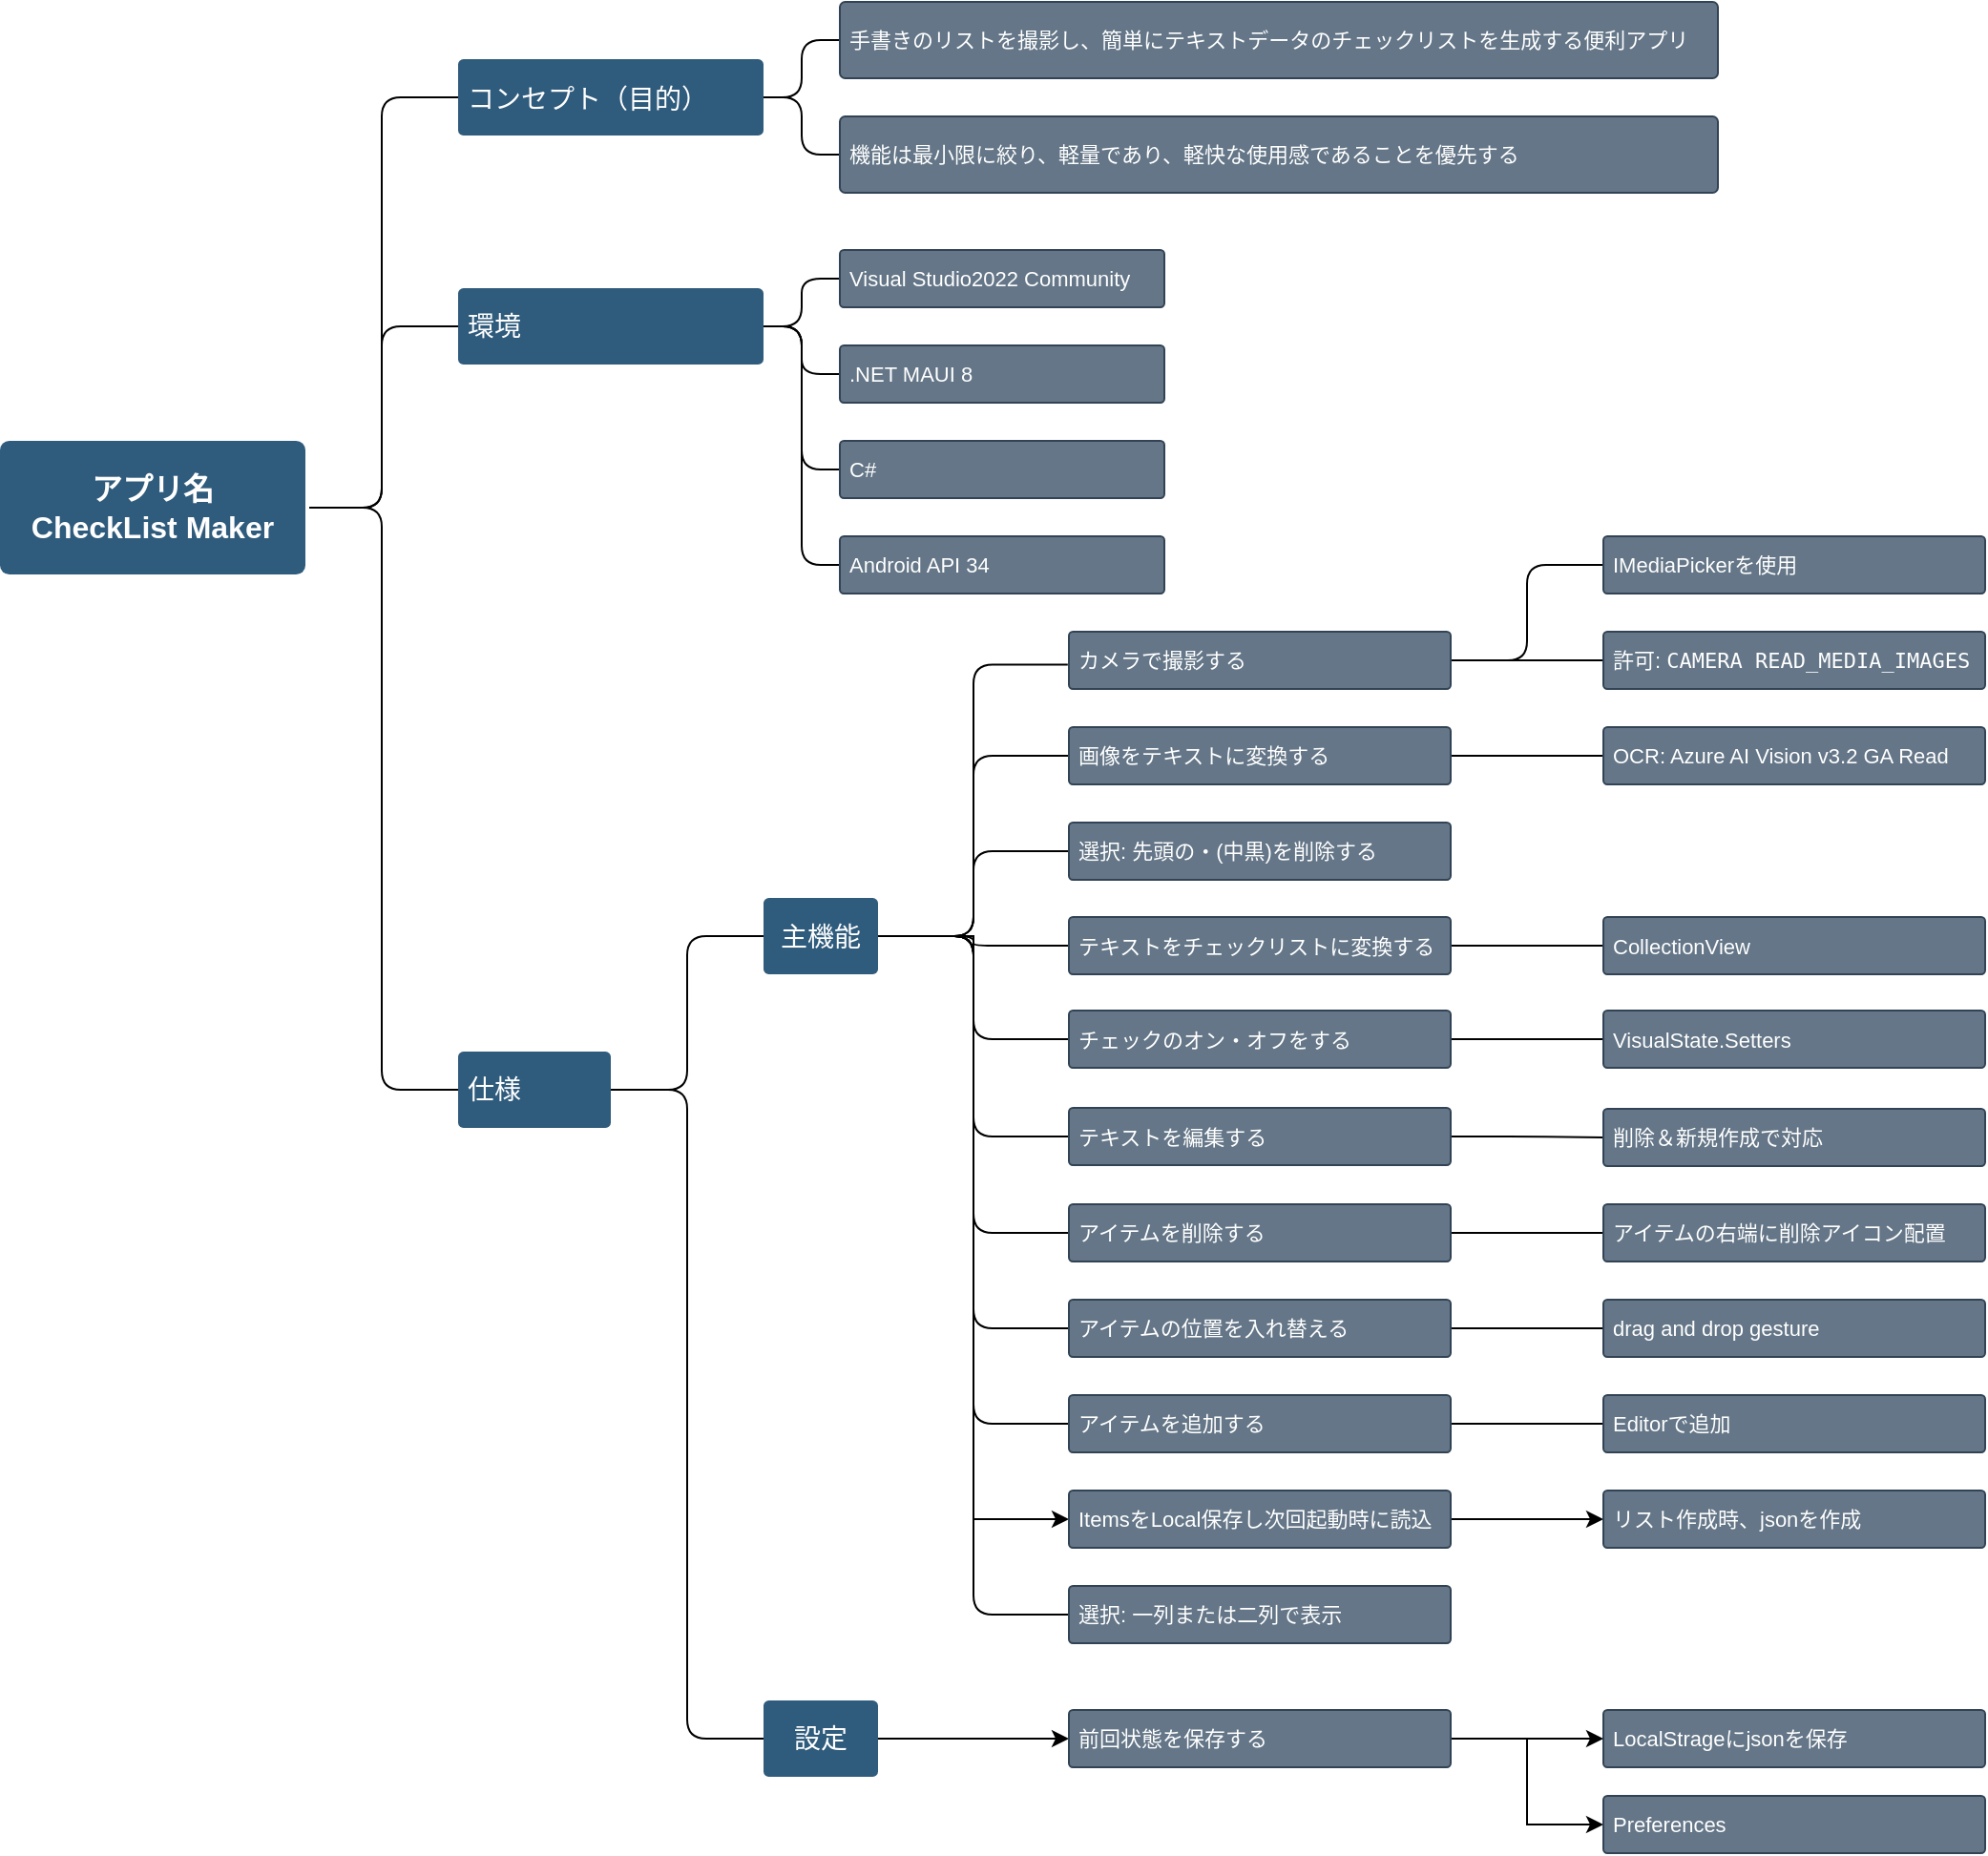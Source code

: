 <mxfile version="24.7.5" pages="2">
  <diagram id="6a731a19-8d31-9384-78a2-239565b7b9f0" name="アイデア整理">
    <mxGraphModel dx="1299" dy="961" grid="1" gridSize="10" guides="1" tooltips="1" connect="1" arrows="1" fold="1" page="1" pageScale="1" pageWidth="1169" pageHeight="827" background="none" math="0" shadow="0">
      <root>
        <object label="" curved="1" id="0">
          <mxCell />
        </object>
        <mxCell id="1" parent="0" />
        <mxCell id="2QGjMS1GRSRLFprrYfII-1818" value="" style="edgeStyle=orthogonalEdgeStyle;rounded=1;orthogonalLoop=1;jettySize=auto;html=1;strokeColor=default;align=center;verticalAlign=middle;fontFamily=Helvetica;fontSize=11;fontColor=default;labelBackgroundColor=default;endArrow=none;endFill=0;entryX=0;entryY=0.5;entryDx=0;entryDy=0;" parent="1" source="1749" target="2QGjMS1GRSRLFprrYfII-1858" edge="1">
          <mxGeometry relative="1" as="geometry">
            <Array as="points">
              <mxPoint x="240" y="275" />
              <mxPoint x="240" y="580" />
            </Array>
          </mxGeometry>
        </mxCell>
        <mxCell id="2QGjMS1GRSRLFprrYfII-1846" style="edgeStyle=orthogonalEdgeStyle;rounded=1;orthogonalLoop=1;jettySize=auto;html=1;entryX=0;entryY=0.5;entryDx=0;entryDy=0;strokeColor=default;align=center;verticalAlign=middle;fontFamily=Helvetica;fontSize=11;fontColor=default;labelBackgroundColor=default;endArrow=none;endFill=0;" parent="1" source="1749" target="2QGjMS1GRSRLFprrYfII-1842" edge="1">
          <mxGeometry relative="1" as="geometry" />
        </mxCell>
        <mxCell id="1749" value="アプリ名&lt;br&gt;CheckList Maker" style="rounded=1;whiteSpace=wrap;html=1;shadow=0;labelBackgroundColor=none;strokeColor=none;strokeWidth=3;fillColor=#2F5B7C;fontFamily=Helvetica;fontSize=16;fontColor=#FFFFFF;align=center;fontStyle=1;spacing=5;arcSize=7;perimeterSpacing=2;" parent="1" vertex="1">
          <mxGeometry x="40" y="240" width="160" height="70" as="geometry" />
        </mxCell>
        <mxCell id="2QGjMS1GRSRLFprrYfII-1822" value="" style="edgeStyle=orthogonalEdgeStyle;rounded=1;orthogonalLoop=1;jettySize=auto;html=1;strokeColor=default;align=center;verticalAlign=middle;fontFamily=Helvetica;fontSize=11;fontColor=default;labelBackgroundColor=default;endArrow=none;endFill=0;fontStyle=1;entryX=-0.003;entryY=0.577;entryDx=0;entryDy=0;entryPerimeter=0;exitX=1;exitY=0.5;exitDx=0;exitDy=0;" parent="1" source="2QGjMS1GRSRLFprrYfII-1817" target="2QGjMS1GRSRLFprrYfII-1821" edge="1">
          <mxGeometry relative="1" as="geometry">
            <mxPoint x="540" y="590" as="sourcePoint" />
          </mxGeometry>
        </mxCell>
        <mxCell id="2QGjMS1GRSRLFprrYfII-1827" style="edgeStyle=orthogonalEdgeStyle;rounded=1;orthogonalLoop=1;jettySize=auto;html=1;entryX=0;entryY=0.5;entryDx=0;entryDy=0;strokeColor=default;align=center;verticalAlign=middle;fontFamily=Helvetica;fontSize=11;fontColor=default;labelBackgroundColor=default;endArrow=none;endFill=0;" parent="1" source="2QGjMS1GRSRLFprrYfII-1817" target="2QGjMS1GRSRLFprrYfII-1826" edge="1">
          <mxGeometry relative="1" as="geometry" />
        </mxCell>
        <mxCell id="2QGjMS1GRSRLFprrYfII-1832" style="edgeStyle=orthogonalEdgeStyle;rounded=1;orthogonalLoop=1;jettySize=auto;html=1;entryX=0;entryY=0.5;entryDx=0;entryDy=0;strokeColor=default;align=center;verticalAlign=middle;fontFamily=Helvetica;fontSize=11;fontColor=default;labelBackgroundColor=default;endArrow=none;endFill=0;" parent="1" source="2QGjMS1GRSRLFprrYfII-1817" target="2QGjMS1GRSRLFprrYfII-1828" edge="1">
          <mxGeometry relative="1" as="geometry" />
        </mxCell>
        <mxCell id="2QGjMS1GRSRLFprrYfII-1841" style="edgeStyle=orthogonalEdgeStyle;rounded=1;orthogonalLoop=1;jettySize=auto;html=1;entryX=0;entryY=0.5;entryDx=0;entryDy=0;strokeColor=default;align=center;verticalAlign=middle;fontFamily=Helvetica;fontSize=11;fontColor=default;labelBackgroundColor=default;endArrow=none;endFill=0;" parent="1" source="2QGjMS1GRSRLFprrYfII-1817" target="2QGjMS1GRSRLFprrYfII-1834" edge="1">
          <mxGeometry relative="1" as="geometry" />
        </mxCell>
        <mxCell id="2QGjMS1GRSRLFprrYfII-1891" style="edgeStyle=orthogonalEdgeStyle;rounded=1;orthogonalLoop=1;jettySize=auto;html=1;entryX=0;entryY=0.5;entryDx=0;entryDy=0;strokeColor=default;align=center;verticalAlign=middle;fontFamily=Helvetica;fontSize=11;fontColor=default;labelBackgroundColor=default;endArrow=none;endFill=0;" parent="1" source="2QGjMS1GRSRLFprrYfII-1817" target="2QGjMS1GRSRLFprrYfII-1890" edge="1">
          <mxGeometry relative="1" as="geometry" />
        </mxCell>
        <mxCell id="2QGjMS1GRSRLFprrYfII-1893" style="edgeStyle=orthogonalEdgeStyle;rounded=1;orthogonalLoop=1;jettySize=auto;html=1;entryX=0;entryY=0.5;entryDx=0;entryDy=0;strokeColor=default;align=center;verticalAlign=middle;fontFamily=Helvetica;fontSize=11;fontColor=default;labelBackgroundColor=default;endArrow=none;endFill=0;" parent="1" source="2QGjMS1GRSRLFprrYfII-1817" target="2QGjMS1GRSRLFprrYfII-1892" edge="1">
          <mxGeometry relative="1" as="geometry" />
        </mxCell>
        <mxCell id="2QGjMS1GRSRLFprrYfII-1895" style="edgeStyle=orthogonalEdgeStyle;rounded=1;orthogonalLoop=1;jettySize=auto;html=1;entryX=0;entryY=0.5;entryDx=0;entryDy=0;strokeColor=default;align=center;verticalAlign=middle;fontFamily=Helvetica;fontSize=11;fontColor=default;labelBackgroundColor=default;endArrow=none;endFill=0;" parent="1" source="2QGjMS1GRSRLFprrYfII-1817" target="2QGjMS1GRSRLFprrYfII-1894" edge="1">
          <mxGeometry relative="1" as="geometry" />
        </mxCell>
        <mxCell id="eihNs3FUf2MRqZwYtpPU-1750" style="edgeStyle=orthogonalEdgeStyle;rounded=0;orthogonalLoop=1;jettySize=auto;html=1;entryX=0;entryY=0.5;entryDx=0;entryDy=0;" parent="1" source="2QGjMS1GRSRLFprrYfII-1817" target="eihNs3FUf2MRqZwYtpPU-1749" edge="1">
          <mxGeometry relative="1" as="geometry" />
        </mxCell>
        <mxCell id="2QGjMS1GRSRLFprrYfII-1817" value="主機能" style="whiteSpace=wrap;html=1;fontSize=14;fillColor=#2F5B7C;strokeColor=none;fontColor=#FFFFFF;rounded=1;shadow=0;labelBackgroundColor=none;strokeWidth=3;fontStyle=0;spacing=5;arcSize=7;align=center;" parent="1" vertex="1">
          <mxGeometry x="440" y="479.5" width="60" height="40" as="geometry" />
        </mxCell>
        <mxCell id="2QGjMS1GRSRLFprrYfII-1867" style="edgeStyle=orthogonalEdgeStyle;rounded=1;orthogonalLoop=1;jettySize=auto;html=1;entryX=0;entryY=0.5;entryDx=0;entryDy=0;strokeColor=default;align=center;verticalAlign=middle;fontFamily=Helvetica;fontSize=11;fontColor=default;labelBackgroundColor=default;endArrow=none;endFill=0;" parent="1" source="2QGjMS1GRSRLFprrYfII-1821" target="2QGjMS1GRSRLFprrYfII-1864" edge="1">
          <mxGeometry relative="1" as="geometry" />
        </mxCell>
        <mxCell id="2QGjMS1GRSRLFprrYfII-1869" style="edgeStyle=orthogonalEdgeStyle;rounded=1;orthogonalLoop=1;jettySize=auto;html=1;entryX=0;entryY=0.5;entryDx=0;entryDy=0;strokeColor=default;align=center;verticalAlign=middle;fontFamily=Helvetica;fontSize=11;fontColor=default;labelBackgroundColor=default;endArrow=none;endFill=0;" parent="1" source="2QGjMS1GRSRLFprrYfII-1821" target="2QGjMS1GRSRLFprrYfII-1868" edge="1">
          <mxGeometry relative="1" as="geometry" />
        </mxCell>
        <UserObject label="カメラで撮影する" link="https://learn.microsoft.com/ja-jp/dotnet/maui/platform-integration/device-media/picker?view=net-maui-8.0&amp;tabs=android" id="2QGjMS1GRSRLFprrYfII-1821">
          <mxCell style="whiteSpace=wrap;html=1;fontSize=11;fillColor=#647687;strokeColor=#314354;fontColor=#ffffff;rounded=1;shadow=0;labelBackgroundColor=none;strokeWidth=1;fontStyle=0;spacing=5;arcSize=7;align=left;" parent="1" vertex="1">
            <mxGeometry x="600" y="340" width="200" height="30" as="geometry" />
          </mxCell>
        </UserObject>
        <mxCell id="2QGjMS1GRSRLFprrYfII-1873" style="edgeStyle=orthogonalEdgeStyle;rounded=1;orthogonalLoop=1;jettySize=auto;html=1;strokeColor=default;align=center;verticalAlign=middle;fontFamily=Helvetica;fontSize=11;fontColor=default;labelBackgroundColor=default;endArrow=none;endFill=0;" parent="1" source="2QGjMS1GRSRLFprrYfII-1826" target="2QGjMS1GRSRLFprrYfII-1872" edge="1">
          <mxGeometry relative="1" as="geometry" />
        </mxCell>
        <mxCell id="2QGjMS1GRSRLFprrYfII-1826" value="テキストをチェックリストに変換する" style="whiteSpace=wrap;html=1;fontSize=11;fillColor=#647687;strokeColor=#314354;fontColor=#ffffff;rounded=1;shadow=0;labelBackgroundColor=none;strokeWidth=1;fontStyle=0;spacing=5;arcSize=7;align=left;" parent="1" vertex="1">
          <mxGeometry x="600" y="489.5" width="200" height="30" as="geometry" />
        </mxCell>
        <mxCell id="2QGjMS1GRSRLFprrYfII-1875" style="edgeStyle=orthogonalEdgeStyle;rounded=1;orthogonalLoop=1;jettySize=auto;html=1;entryX=0;entryY=0.5;entryDx=0;entryDy=0;strokeColor=default;align=center;verticalAlign=middle;fontFamily=Helvetica;fontSize=11;fontColor=default;labelBackgroundColor=default;endArrow=none;endFill=0;" parent="1" source="2QGjMS1GRSRLFprrYfII-1828" target="2QGjMS1GRSRLFprrYfII-1874" edge="1">
          <mxGeometry relative="1" as="geometry" />
        </mxCell>
        <mxCell id="2QGjMS1GRSRLFprrYfII-1828" value="チェックのオン・オフをする" style="whiteSpace=wrap;html=1;fontSize=11;fillColor=#647687;strokeColor=#314354;fontColor=#ffffff;rounded=1;shadow=0;labelBackgroundColor=none;strokeWidth=1;fontStyle=0;spacing=5;arcSize=7;align=left;" parent="1" vertex="1">
          <mxGeometry x="600" y="538.5" width="200" height="30" as="geometry" />
        </mxCell>
        <mxCell id="2QGjMS1GRSRLFprrYfII-1833" value="" style="edgeStyle=orthogonalEdgeStyle;rounded=1;orthogonalLoop=1;jettySize=auto;html=1;strokeColor=default;align=center;verticalAlign=middle;fontFamily=Helvetica;fontSize=11;fontColor=default;labelBackgroundColor=default;endArrow=none;endFill=0;fontStyle=1;entryX=0;entryY=0.5;entryDx=0;entryDy=0;" parent="1" source="2QGjMS1GRSRLFprrYfII-1817" target="2QGjMS1GRSRLFprrYfII-1823" edge="1">
          <mxGeometry relative="1" as="geometry">
            <mxPoint x="520" y="615" as="sourcePoint" />
            <mxPoint x="710" y="580" as="targetPoint" />
          </mxGeometry>
        </mxCell>
        <mxCell id="2QGjMS1GRSRLFprrYfII-1857" value="" style="edgeStyle=orthogonalEdgeStyle;rounded=1;orthogonalLoop=1;jettySize=auto;html=1;strokeColor=default;align=center;verticalAlign=middle;fontFamily=Helvetica;fontSize=11;fontColor=default;labelBackgroundColor=default;endArrow=none;endFill=0;" parent="1" source="2QGjMS1GRSRLFprrYfII-1823" target="2QGjMS1GRSRLFprrYfII-1856" edge="1">
          <mxGeometry relative="1" as="geometry" />
        </mxCell>
        <mxCell id="Xi3BKGTLGpxrQG3oyrhZ-1750" style="edgeStyle=orthogonalEdgeStyle;rounded=1;orthogonalLoop=1;jettySize=auto;html=1;entryX=0;entryY=0.5;entryDx=0;entryDy=0;strokeColor=default;align=center;verticalAlign=middle;fontFamily=Helvetica;fontSize=11;fontColor=default;labelBackgroundColor=default;endArrow=none;endFill=0;exitX=1;exitY=0.5;exitDx=0;exitDy=0;" parent="1" source="2QGjMS1GRSRLFprrYfII-1817" target="2QGjMS1GRSRLFprrYfII-1862" edge="1">
          <mxGeometry relative="1" as="geometry" />
        </mxCell>
        <mxCell id="2QGjMS1GRSRLFprrYfII-1823" value="画像をテキストに変換する" style="whiteSpace=wrap;html=1;fontSize=11;fillColor=#647687;strokeColor=#314354;fontColor=#ffffff;rounded=1;shadow=0;labelBackgroundColor=none;strokeWidth=1;fontStyle=0;spacing=5;arcSize=7;align=left;" parent="1" vertex="1">
          <mxGeometry x="600" y="390" width="200" height="30" as="geometry" />
        </mxCell>
        <mxCell id="2QGjMS1GRSRLFprrYfII-1889" style="edgeStyle=orthogonalEdgeStyle;rounded=1;orthogonalLoop=1;jettySize=auto;html=1;entryX=0;entryY=0.5;entryDx=0;entryDy=0;strokeColor=default;align=center;verticalAlign=middle;fontFamily=Helvetica;fontSize=11;fontColor=default;labelBackgroundColor=default;endArrow=none;endFill=0;" parent="1" source="2QGjMS1GRSRLFprrYfII-1834" target="2QGjMS1GRSRLFprrYfII-1888" edge="1">
          <mxGeometry relative="1" as="geometry" />
        </mxCell>
        <mxCell id="2QGjMS1GRSRLFprrYfII-1834" value="テキストを編集する" style="whiteSpace=wrap;html=1;fontSize=11;fillColor=#647687;strokeColor=#314354;fontColor=#ffffff;rounded=1;shadow=0;labelBackgroundColor=none;strokeWidth=1;fontStyle=0;spacing=5;arcSize=7;align=left;" parent="1" vertex="1">
          <mxGeometry x="600" y="589.5" width="200" height="30" as="geometry" />
        </mxCell>
        <mxCell id="2QGjMS1GRSRLFprrYfII-1839" value="" style="edgeStyle=orthogonalEdgeStyle;rounded=1;orthogonalLoop=1;jettySize=auto;html=1;strokeColor=default;align=center;verticalAlign=middle;fontFamily=Helvetica;fontSize=11;fontColor=default;labelBackgroundColor=default;endArrow=none;endFill=0;entryX=0;entryY=0.5;entryDx=0;entryDy=0;" parent="1" source="2QGjMS1GRSRLFprrYfII-1835" target="2QGjMS1GRSRLFprrYfII-1838" edge="1">
          <mxGeometry relative="1" as="geometry" />
        </mxCell>
        <mxCell id="2QGjMS1GRSRLFprrYfII-1845" style="edgeStyle=orthogonalEdgeStyle;rounded=1;orthogonalLoop=1;jettySize=auto;html=1;entryX=0;entryY=0.5;entryDx=0;entryDy=0;strokeColor=default;align=center;verticalAlign=middle;fontFamily=Helvetica;fontSize=11;fontColor=default;labelBackgroundColor=default;endArrow=none;endFill=0;" parent="1" source="2QGjMS1GRSRLFprrYfII-1835" target="2QGjMS1GRSRLFprrYfII-1843" edge="1">
          <mxGeometry relative="1" as="geometry" />
        </mxCell>
        <mxCell id="2QGjMS1GRSRLFprrYfII-1835" value="&lt;font style=&quot;font-size: 14px;&quot;&gt;コンセプト（目的）&lt;/font&gt;" style="whiteSpace=wrap;html=1;fontSize=16;fillColor=#2F5B7C;strokeColor=none;fontColor=#FFFFFF;rounded=1;shadow=0;labelBackgroundColor=none;strokeWidth=3;fontStyle=0;spacing=5;arcSize=7;align=left;" parent="1" vertex="1">
          <mxGeometry x="280" y="40" width="160" height="40" as="geometry" />
        </mxCell>
        <mxCell id="2QGjMS1GRSRLFprrYfII-1836" style="edgeStyle=orthogonalEdgeStyle;rounded=1;orthogonalLoop=1;jettySize=auto;html=1;strokeColor=default;align=center;verticalAlign=middle;fontFamily=Helvetica;fontSize=11;fontColor=default;labelBackgroundColor=default;endArrow=none;endFill=0;entryX=0;entryY=0.5;entryDx=0;entryDy=0;" parent="1" source="1749" target="2QGjMS1GRSRLFprrYfII-1835" edge="1">
          <mxGeometry relative="1" as="geometry" />
        </mxCell>
        <mxCell id="2QGjMS1GRSRLFprrYfII-1838" value="手書きのリストを撮影し、簡単にテキストデータのチェックリストを生成する便利アプリ" style="whiteSpace=wrap;html=1;fontSize=11;fillColor=#647687;strokeColor=#314354;fontColor=#ffffff;rounded=1;shadow=0;labelBackgroundColor=none;strokeWidth=1;fontStyle=0;spacing=5;arcSize=7;align=left;verticalAlign=middle;fontFamily=Helvetica;" parent="1" vertex="1">
          <mxGeometry x="480" y="10" width="460" height="40" as="geometry" />
        </mxCell>
        <mxCell id="2QGjMS1GRSRLFprrYfII-1851" style="edgeStyle=orthogonalEdgeStyle;rounded=1;orthogonalLoop=1;jettySize=auto;html=1;entryX=0;entryY=0.5;entryDx=0;entryDy=0;strokeColor=default;align=center;verticalAlign=middle;fontFamily=Helvetica;fontSize=11;fontColor=default;labelBackgroundColor=default;endArrow=none;endFill=0;" parent="1" source="2QGjMS1GRSRLFprrYfII-1842" target="2QGjMS1GRSRLFprrYfII-1848" edge="1">
          <mxGeometry relative="1" as="geometry" />
        </mxCell>
        <mxCell id="2QGjMS1GRSRLFprrYfII-1852" style="edgeStyle=orthogonalEdgeStyle;rounded=1;orthogonalLoop=1;jettySize=auto;html=1;entryX=0;entryY=0.5;entryDx=0;entryDy=0;strokeColor=default;align=center;verticalAlign=middle;fontFamily=Helvetica;fontSize=11;fontColor=default;labelBackgroundColor=default;endArrow=none;endFill=0;" parent="1" source="2QGjMS1GRSRLFprrYfII-1842" target="2QGjMS1GRSRLFprrYfII-1849" edge="1">
          <mxGeometry relative="1" as="geometry" />
        </mxCell>
        <mxCell id="2QGjMS1GRSRLFprrYfII-1853" style="edgeStyle=orthogonalEdgeStyle;rounded=1;orthogonalLoop=1;jettySize=auto;html=1;entryX=0;entryY=0.5;entryDx=0;entryDy=0;strokeColor=default;align=center;verticalAlign=middle;fontFamily=Helvetica;fontSize=11;fontColor=default;labelBackgroundColor=default;endArrow=none;endFill=0;" parent="1" source="2QGjMS1GRSRLFprrYfII-1842" target="2QGjMS1GRSRLFprrYfII-1850" edge="1">
          <mxGeometry relative="1" as="geometry" />
        </mxCell>
        <mxCell id="2QGjMS1GRSRLFprrYfII-1866" style="edgeStyle=orthogonalEdgeStyle;rounded=1;orthogonalLoop=1;jettySize=auto;html=1;entryX=0;entryY=0.5;entryDx=0;entryDy=0;strokeColor=default;align=center;verticalAlign=middle;fontFamily=Helvetica;fontSize=11;fontColor=default;labelBackgroundColor=default;endArrow=none;endFill=0;" parent="1" source="2QGjMS1GRSRLFprrYfII-1842" target="2QGjMS1GRSRLFprrYfII-1865" edge="1">
          <mxGeometry relative="1" as="geometry" />
        </mxCell>
        <mxCell id="2QGjMS1GRSRLFprrYfII-1842" value="環境" style="whiteSpace=wrap;html=1;fontSize=14;fillColor=#2F5B7C;strokeColor=none;fontColor=#FFFFFF;rounded=1;shadow=0;labelBackgroundColor=none;strokeWidth=3;fontStyle=0;spacing=5;arcSize=7;align=left;" parent="1" vertex="1">
          <mxGeometry x="280" y="160" width="160" height="40" as="geometry" />
        </mxCell>
        <mxCell id="2QGjMS1GRSRLFprrYfII-1843" value="機能は最小限に絞り、軽量であり、軽快な使用感であることを優先する" style="whiteSpace=wrap;html=1;fontSize=11;fillColor=#647687;strokeColor=#314354;fontColor=#ffffff;rounded=1;shadow=0;labelBackgroundColor=none;strokeWidth=1;fontStyle=0;spacing=5;arcSize=7;align=left;verticalAlign=middle;fontFamily=Helvetica;" parent="1" vertex="1">
          <mxGeometry x="480" y="70" width="460" height="40" as="geometry" />
        </mxCell>
        <mxCell id="2QGjMS1GRSRLFprrYfII-1848" value="Visual Studio2022 Community" style="whiteSpace=wrap;html=1;fontSize=11;fillColor=#647687;strokeColor=#314354;fontColor=#ffffff;rounded=1;shadow=0;labelBackgroundColor=none;strokeWidth=1;fontStyle=0;spacing=5;arcSize=7;align=left;verticalAlign=middle;fontFamily=Helvetica;" parent="1" vertex="1">
          <mxGeometry x="480" y="140" width="170" height="30" as="geometry" />
        </mxCell>
        <mxCell id="2QGjMS1GRSRLFprrYfII-1849" value=".NET MAUI 8" style="whiteSpace=wrap;html=1;fontSize=11;fillColor=#647687;strokeColor=#314354;fontColor=#ffffff;rounded=1;shadow=0;labelBackgroundColor=none;strokeWidth=1;fontStyle=0;spacing=5;arcSize=7;align=left;verticalAlign=middle;fontFamily=Helvetica;" parent="1" vertex="1">
          <mxGeometry x="480" y="190" width="170" height="30" as="geometry" />
        </mxCell>
        <mxCell id="2QGjMS1GRSRLFprrYfII-1850" value="C#" style="whiteSpace=wrap;html=1;fontSize=11;fillColor=#647687;strokeColor=#314354;fontColor=#ffffff;rounded=1;shadow=0;labelBackgroundColor=none;strokeWidth=1;fontStyle=0;spacing=5;arcSize=7;align=left;verticalAlign=middle;fontFamily=Helvetica;" parent="1" vertex="1">
          <mxGeometry x="480" y="240" width="170" height="30" as="geometry" />
        </mxCell>
        <UserObject label="OCR: Azure AI Vision v3.2 GA Read" link="https://learn.microsoft.com/ja-jp/azure/ai-services/computer-vision/quickstarts-sdk/client-library?tabs=windows%2Cvisual-studio&amp;pivots=programming-language-csharp" id="2QGjMS1GRSRLFprrYfII-1856">
          <mxCell style="whiteSpace=wrap;html=1;fontSize=11;fillColor=#647687;strokeColor=#314354;fontColor=#ffffff;rounded=1;shadow=0;labelBackgroundColor=none;strokeWidth=1;fontStyle=0;spacing=5;arcSize=7;align=left;" parent="1" vertex="1">
            <mxGeometry x="880" y="390" width="200" height="30" as="geometry" />
          </mxCell>
        </UserObject>
        <mxCell id="2QGjMS1GRSRLFprrYfII-1859" style="edgeStyle=orthogonalEdgeStyle;rounded=1;orthogonalLoop=1;jettySize=auto;html=1;entryX=0;entryY=0.5;entryDx=0;entryDy=0;strokeColor=default;align=center;verticalAlign=middle;fontFamily=Helvetica;fontSize=11;fontColor=default;labelBackgroundColor=default;endArrow=none;endFill=0;" parent="1" source="2QGjMS1GRSRLFprrYfII-1858" target="2QGjMS1GRSRLFprrYfII-1817" edge="1">
          <mxGeometry relative="1" as="geometry" />
        </mxCell>
        <mxCell id="2QGjMS1GRSRLFprrYfII-1861" style="edgeStyle=orthogonalEdgeStyle;rounded=1;orthogonalLoop=1;jettySize=auto;html=1;entryX=0;entryY=0.5;entryDx=0;entryDy=0;strokeColor=default;align=center;verticalAlign=middle;fontFamily=Helvetica;fontSize=11;fontColor=default;labelBackgroundColor=default;endArrow=none;endFill=0;" parent="1" source="2QGjMS1GRSRLFprrYfII-1858" target="2QGjMS1GRSRLFprrYfII-1860" edge="1">
          <mxGeometry relative="1" as="geometry" />
        </mxCell>
        <mxCell id="2QGjMS1GRSRLFprrYfII-1858" value="仕様" style="whiteSpace=wrap;html=1;fontSize=14;fillColor=#2F5B7C;strokeColor=none;fontColor=#FFFFFF;rounded=1;shadow=0;labelBackgroundColor=none;strokeWidth=3;fontStyle=0;spacing=5;arcSize=7;align=left;" parent="1" vertex="1">
          <mxGeometry x="280" y="560" width="80" height="40" as="geometry" />
        </mxCell>
        <mxCell id="2QGjMS1GRSRLFprrYfII-1871" style="edgeStyle=orthogonalEdgeStyle;rounded=1;orthogonalLoop=1;jettySize=auto;html=1;entryX=0;entryY=0.5;entryDx=0;entryDy=0;strokeColor=default;align=center;verticalAlign=middle;fontFamily=Helvetica;fontSize=11;fontColor=default;labelBackgroundColor=default;endArrow=none;endFill=0;exitX=1;exitY=0.5;exitDx=0;exitDy=0;" parent="1" source="2QGjMS1GRSRLFprrYfII-1817" target="2QGjMS1GRSRLFprrYfII-1870" edge="1">
          <mxGeometry relative="1" as="geometry" />
        </mxCell>
        <mxCell id="KCyBOEaufs3qYDoTfXYa-1750" style="edgeStyle=orthogonalEdgeStyle;rounded=0;orthogonalLoop=1;jettySize=auto;html=1;entryX=0;entryY=0.5;entryDx=0;entryDy=0;" parent="1" source="2QGjMS1GRSRLFprrYfII-1860" target="KCyBOEaufs3qYDoTfXYa-1749" edge="1">
          <mxGeometry relative="1" as="geometry" />
        </mxCell>
        <mxCell id="2QGjMS1GRSRLFprrYfII-1860" value="設定" style="whiteSpace=wrap;html=1;fontSize=14;fillColor=#2F5B7C;strokeColor=none;fontColor=#FFFFFF;rounded=1;shadow=0;labelBackgroundColor=none;strokeWidth=3;fontStyle=0;spacing=5;arcSize=7;align=center;" parent="1" vertex="1">
          <mxGeometry x="440" y="900" width="60" height="40" as="geometry" />
        </mxCell>
        <mxCell id="2QGjMS1GRSRLFprrYfII-1862" value="選択: 先頭の・(中黒)を削除する" style="whiteSpace=wrap;html=1;fontSize=11;fillColor=#647687;strokeColor=#314354;fontColor=#ffffff;rounded=1;shadow=0;labelBackgroundColor=none;strokeWidth=1;fontStyle=0;spacing=5;arcSize=7;align=left;" parent="1" vertex="1">
          <mxGeometry x="600" y="440" width="200" height="30" as="geometry" />
        </mxCell>
        <UserObject label="IMediaPickerを使用" id="2QGjMS1GRSRLFprrYfII-1864">
          <mxCell style="whiteSpace=wrap;html=1;fontSize=11;fillColor=#647687;strokeColor=#314354;fontColor=#ffffff;rounded=1;shadow=0;labelBackgroundColor=none;strokeWidth=1;fontStyle=0;spacing=5;arcSize=7;align=left;" parent="1" vertex="1">
            <mxGeometry x="880" y="290" width="200" height="30" as="geometry" />
          </mxCell>
        </UserObject>
        <mxCell id="2QGjMS1GRSRLFprrYfII-1865" value="Android API 34" style="whiteSpace=wrap;html=1;fontSize=11;fillColor=#647687;strokeColor=#314354;fontColor=#ffffff;rounded=1;shadow=0;labelBackgroundColor=none;strokeWidth=1;fontStyle=0;spacing=5;arcSize=7;align=left;verticalAlign=middle;fontFamily=Helvetica;" parent="1" vertex="1">
          <mxGeometry x="480" y="290" width="170" height="30" as="geometry" />
        </mxCell>
        <UserObject label="&lt;code&gt;&lt;font face=&quot;Helvetica&quot;&gt;許可:&amp;nbsp;&lt;/font&gt;&lt;code&gt;CAMERA&amp;nbsp;&lt;/code&gt;READ_MEDIA_IMAGES&lt;/code&gt;" id="2QGjMS1GRSRLFprrYfII-1868">
          <mxCell style="whiteSpace=wrap;html=1;fontSize=11;fillColor=#647687;strokeColor=#314354;fontColor=#ffffff;rounded=1;shadow=0;labelBackgroundColor=none;strokeWidth=1;fontStyle=0;spacing=5;arcSize=7;align=left;" parent="1" vertex="1">
            <mxGeometry x="880" y="340" width="200" height="30" as="geometry" />
          </mxCell>
        </UserObject>
        <UserObject label="選択: 一列または二列で表示" link="https://learn.microsoft.com/ja-jp/dotnet/maui/user-interface/controls/collectionview/layout?view=net-maui-8.0#vertical-grid" id="2QGjMS1GRSRLFprrYfII-1870">
          <mxCell style="whiteSpace=wrap;html=1;fontSize=11;fillColor=#647687;strokeColor=#314354;fontColor=#ffffff;rounded=1;shadow=0;labelBackgroundColor=none;strokeWidth=1;fontStyle=0;spacing=5;arcSize=7;align=left;" parent="1" vertex="1">
            <mxGeometry x="600" y="840" width="200" height="30" as="geometry" />
          </mxCell>
        </UserObject>
        <UserObject label="CollectionView" id="2QGjMS1GRSRLFprrYfII-1872">
          <mxCell style="whiteSpace=wrap;html=1;fontSize=11;fillColor=#647687;strokeColor=#314354;fontColor=#ffffff;rounded=1;shadow=0;labelBackgroundColor=none;strokeWidth=1;fontStyle=0;spacing=5;arcSize=7;align=left;" parent="1" vertex="1">
            <mxGeometry x="880" y="489.5" width="200" height="30" as="geometry" />
          </mxCell>
        </UserObject>
        <UserObject label="VisualState.Setters" link="https://learn.microsoft.com/ja-jp/dotnet/maui/user-interface/controls/collectionview/selection?view=net-maui-8.0#change-selected-item-color" id="2QGjMS1GRSRLFprrYfII-1874">
          <mxCell style="whiteSpace=wrap;html=1;fontSize=11;fillColor=#647687;strokeColor=#314354;fontColor=#ffffff;rounded=1;shadow=0;labelBackgroundColor=none;strokeWidth=1;fontStyle=0;spacing=5;arcSize=7;align=left;" parent="1" vertex="1">
            <mxGeometry x="880" y="538.5" width="200" height="30" as="geometry" />
          </mxCell>
        </UserObject>
        <UserObject label="削除＆新規作成で対応" id="2QGjMS1GRSRLFprrYfII-1888">
          <mxCell style="whiteSpace=wrap;html=1;fontSize=11;fillColor=#647687;strokeColor=#314354;fontColor=#ffffff;rounded=1;shadow=0;labelBackgroundColor=none;strokeWidth=1;fontStyle=0;spacing=5;arcSize=7;align=left;" parent="1" vertex="1">
            <mxGeometry x="880" y="590" width="200" height="30" as="geometry" />
          </mxCell>
        </UserObject>
        <mxCell id="2QGjMS1GRSRLFprrYfII-1917" style="edgeStyle=orthogonalEdgeStyle;rounded=1;orthogonalLoop=1;jettySize=auto;html=1;entryX=0;entryY=0.5;entryDx=0;entryDy=0;strokeColor=default;align=center;verticalAlign=middle;fontFamily=Helvetica;fontSize=11;fontColor=default;labelBackgroundColor=default;endArrow=none;endFill=0;" parent="1" source="2QGjMS1GRSRLFprrYfII-1890" target="2QGjMS1GRSRLFprrYfII-1916" edge="1">
          <mxGeometry relative="1" as="geometry" />
        </mxCell>
        <mxCell id="2QGjMS1GRSRLFprrYfII-1890" value="アイテムの位置を入れ替える" style="whiteSpace=wrap;html=1;fontSize=11;fillColor=#647687;strokeColor=#314354;fontColor=#ffffff;rounded=1;shadow=0;labelBackgroundColor=none;strokeWidth=1;fontStyle=0;spacing=5;arcSize=7;align=left;" parent="1" vertex="1">
          <mxGeometry x="600" y="690" width="200" height="30" as="geometry" />
        </mxCell>
        <mxCell id="2QGjMS1GRSRLFprrYfII-1918" style="edgeStyle=orthogonalEdgeStyle;rounded=1;orthogonalLoop=1;jettySize=auto;html=1;entryX=0;entryY=0.5;entryDx=0;entryDy=0;strokeColor=default;align=center;verticalAlign=middle;fontFamily=Helvetica;fontSize=11;fontColor=default;labelBackgroundColor=default;endArrow=none;endFill=0;" parent="1" source="2QGjMS1GRSRLFprrYfII-1892" target="2QGjMS1GRSRLFprrYfII-1915" edge="1">
          <mxGeometry relative="1" as="geometry" />
        </mxCell>
        <mxCell id="2QGjMS1GRSRLFprrYfII-1892" value="アイテムを追加する" style="whiteSpace=wrap;html=1;fontSize=11;fillColor=#647687;strokeColor=#314354;fontColor=#ffffff;rounded=1;shadow=0;labelBackgroundColor=none;strokeWidth=1;fontStyle=0;spacing=5;arcSize=7;align=left;" parent="1" vertex="1">
          <mxGeometry x="600" y="740" width="200" height="30" as="geometry" />
        </mxCell>
        <mxCell id="2QGjMS1GRSRLFprrYfII-1897" style="edgeStyle=orthogonalEdgeStyle;rounded=1;orthogonalLoop=1;jettySize=auto;html=1;entryX=0;entryY=0.5;entryDx=0;entryDy=0;strokeColor=default;align=center;verticalAlign=middle;fontFamily=Helvetica;fontSize=11;fontColor=default;labelBackgroundColor=default;endArrow=none;endFill=0;" parent="1" source="2QGjMS1GRSRLFprrYfII-1894" target="2QGjMS1GRSRLFprrYfII-1896" edge="1">
          <mxGeometry relative="1" as="geometry" />
        </mxCell>
        <mxCell id="2QGjMS1GRSRLFprrYfII-1894" value="アイテムを削除する" style="whiteSpace=wrap;html=1;fontSize=11;fillColor=#647687;strokeColor=#314354;fontColor=#ffffff;rounded=1;shadow=0;labelBackgroundColor=none;strokeWidth=1;fontStyle=0;spacing=5;arcSize=7;align=left;" parent="1" vertex="1">
          <mxGeometry x="600" y="640" width="200" height="30" as="geometry" />
        </mxCell>
        <UserObject label="アイテムの右端に削除アイコン配置" id="2QGjMS1GRSRLFprrYfII-1896">
          <mxCell style="whiteSpace=wrap;html=1;fontSize=11;fillColor=#647687;strokeColor=#314354;fontColor=#ffffff;rounded=1;shadow=0;labelBackgroundColor=none;strokeWidth=1;fontStyle=0;spacing=5;arcSize=7;align=left;" parent="1" vertex="1">
            <mxGeometry x="880" y="640" width="200" height="30" as="geometry" />
          </mxCell>
        </UserObject>
        <UserObject label="Editorで追加" id="2QGjMS1GRSRLFprrYfII-1915">
          <mxCell style="whiteSpace=wrap;html=1;fontSize=11;fillColor=#647687;strokeColor=#314354;fontColor=#ffffff;rounded=1;shadow=0;labelBackgroundColor=none;strokeWidth=1;fontStyle=0;spacing=5;arcSize=7;align=left;" parent="1" vertex="1">
            <mxGeometry x="880" y="740" width="200" height="30" as="geometry" />
          </mxCell>
        </UserObject>
        <UserObject label="drag and drop gesture" link="https://learnmobiledevelopment.com/index.php/2023/01/14/drag-and-drop-gesture-to-collectionview/" id="2QGjMS1GRSRLFprrYfII-1916">
          <mxCell style="whiteSpace=wrap;html=1;fontSize=11;fillColor=#647687;strokeColor=#314354;fontColor=#ffffff;rounded=1;shadow=0;labelBackgroundColor=none;strokeWidth=1;fontStyle=0;spacing=5;arcSize=7;align=left;" parent="1" vertex="1">
            <mxGeometry x="880" y="690" width="200" height="30" as="geometry" />
          </mxCell>
        </UserObject>
        <mxCell id="eihNs3FUf2MRqZwYtpPU-1752" style="edgeStyle=orthogonalEdgeStyle;rounded=0;orthogonalLoop=1;jettySize=auto;html=1;entryX=0;entryY=0.5;entryDx=0;entryDy=0;" parent="1" source="eihNs3FUf2MRqZwYtpPU-1749" target="eihNs3FUf2MRqZwYtpPU-1751" edge="1">
          <mxGeometry relative="1" as="geometry" />
        </mxCell>
        <mxCell id="eihNs3FUf2MRqZwYtpPU-1749" value="ItemsをLocal保存し次回起動時に読込" style="whiteSpace=wrap;html=1;fontSize=11;fillColor=#647687;strokeColor=#314354;fontColor=#ffffff;rounded=1;shadow=0;labelBackgroundColor=none;strokeWidth=1;fontStyle=0;spacing=5;arcSize=7;align=left;" parent="1" vertex="1">
          <mxGeometry x="600" y="790" width="200" height="30" as="geometry" />
        </mxCell>
        <UserObject label="リスト作成時、jsonを作成" link="https://learn.microsoft.com/ja-jp/dotnet/standard/serialization/system-text-json/how-to" id="eihNs3FUf2MRqZwYtpPU-1751">
          <mxCell style="whiteSpace=wrap;html=1;fontSize=11;fillColor=#647687;strokeColor=#314354;fontColor=#ffffff;rounded=1;shadow=0;labelBackgroundColor=none;strokeWidth=1;fontStyle=0;spacing=5;arcSize=7;align=left;" parent="1" vertex="1">
            <mxGeometry x="880" y="790" width="200" height="30" as="geometry" />
          </mxCell>
        </UserObject>
        <UserObject label="LocalStrageにjsonを保存" link="https://qiita.com/kashin777/items/03bcfa6c0f17178911e2" id="eihNs3FUf2MRqZwYtpPU-1753">
          <mxCell style="whiteSpace=wrap;html=1;fontSize=11;fillColor=#647687;strokeColor=#314354;fontColor=#ffffff;rounded=1;shadow=0;labelBackgroundColor=none;strokeWidth=1;fontStyle=0;spacing=5;arcSize=7;align=left;" parent="1" vertex="1">
            <mxGeometry x="880" y="905" width="200" height="30" as="geometry" />
          </mxCell>
        </UserObject>
        <mxCell id="KCyBOEaufs3qYDoTfXYa-1755" style="edgeStyle=orthogonalEdgeStyle;rounded=0;orthogonalLoop=1;jettySize=auto;html=1;" parent="1" source="KCyBOEaufs3qYDoTfXYa-1749" target="eihNs3FUf2MRqZwYtpPU-1753" edge="1">
          <mxGeometry relative="1" as="geometry" />
        </mxCell>
        <mxCell id="KCyBOEaufs3qYDoTfXYa-1756" style="edgeStyle=orthogonalEdgeStyle;rounded=0;orthogonalLoop=1;jettySize=auto;html=1;entryX=0;entryY=0.5;entryDx=0;entryDy=0;" parent="1" source="KCyBOEaufs3qYDoTfXYa-1749" target="KCyBOEaufs3qYDoTfXYa-1754" edge="1">
          <mxGeometry relative="1" as="geometry" />
        </mxCell>
        <UserObject label="前回状態を保存する" link="https://learn.microsoft.com/ja-jp/dotnet/maui/user-interface/controls/collectionview/layout?view=net-maui-8.0#vertical-grid" id="KCyBOEaufs3qYDoTfXYa-1749">
          <mxCell style="whiteSpace=wrap;html=1;fontSize=11;fillColor=#647687;strokeColor=#314354;fontColor=#ffffff;rounded=1;shadow=0;labelBackgroundColor=none;strokeWidth=1;fontStyle=0;spacing=5;arcSize=7;align=left;" parent="1" vertex="1">
            <mxGeometry x="600" y="905" width="200" height="30" as="geometry" />
          </mxCell>
        </UserObject>
        <UserObject label="Preferences" link="https://learn.microsoft.com/ja-jp/dotnet/maui/platform-integration/storage/preferences?view=net-maui-8.0&amp;tabs=android" id="KCyBOEaufs3qYDoTfXYa-1754">
          <mxCell style="whiteSpace=wrap;html=1;fontSize=11;fillColor=#647687;strokeColor=#314354;fontColor=#ffffff;rounded=1;shadow=0;labelBackgroundColor=none;strokeWidth=1;fontStyle=0;spacing=5;arcSize=7;align=left;" parent="1" vertex="1">
            <mxGeometry x="880" y="950" width="200" height="30" as="geometry" />
          </mxCell>
        </UserObject>
      </root>
    </mxGraphModel>
  </diagram>
  <diagram id="KsLdQPLzo_QNJueVbntS" name="カラー">
    <mxGraphModel dx="2208" dy="1634" grid="1" gridSize="10" guides="1" tooltips="1" connect="1" arrows="1" fold="1" page="1" pageScale="1" pageWidth="1654" pageHeight="1169" math="0" shadow="0">
      <root>
        <mxCell id="0" />
        <mxCell id="1" parent="0" />
        <mxCell id="G8K-U4UqCa5ROsSrNeN5-3" value="Tertiary" style="whiteSpace=wrap;html=1;aspect=fixed;strokeColor=none;fontColor=#FFFFFF;fillColor=#748E63;" parent="1" vertex="1">
          <mxGeometry x="160" width="80" height="80" as="geometry" />
        </mxCell>
        <mxCell id="3MkmYU99Fz2WDJ-AbJhi-5" value="Gray600" style="whiteSpace=wrap;html=1;aspect=fixed;strokeColor=none;fontColor=#FFFFFF;fillColor=#404040;" parent="1" vertex="1">
          <mxGeometry x="160" y="80" width="80" height="80" as="geometry" />
        </mxCell>
        <mxCell id="3MkmYU99Fz2WDJ-AbJhi-6" value="&lt;div&gt;Gray300&lt;br&gt;&lt;/div&gt;" style="whiteSpace=wrap;html=1;aspect=fixed;strokeColor=none;fontColor=#FFFFFF;fillColor=#ACACAC;" parent="1" vertex="1">
          <mxGeometry y="80" width="80" height="80" as="geometry" />
        </mxCell>
        <mxCell id="3MkmYU99Fz2WDJ-AbJhi-7" value="Gray500" style="whiteSpace=wrap;html=1;aspect=fixed;strokeColor=none;fontColor=#FFFFFF;fillColor=#6E6E6E;" parent="1" vertex="1">
          <mxGeometry x="80" y="80" width="80" height="80" as="geometry" />
        </mxCell>
        <mxCell id="3MkmYU99Fz2WDJ-AbJhi-8" value="Primary&lt;br&gt;DarkText" style="html=1;aspect=fixed;strokeColor=none;fontColor=#1A1A1A;fillColor=#FFFFFF;whiteSpace=wrap;fontFamily=Verdana;" parent="1" vertex="1">
          <mxGeometry x="240" y="80" width="80" height="80" as="geometry" />
        </mxCell>
        <mxCell id="qiAmX9uu1l7F3_9AtIvx-2" value="背景オブジェクト" parent="0" />
        <mxCell id="G8K-U4UqCa5ROsSrNeN5-1" value="Primary" style="whiteSpace=wrap;html=1;aspect=fixed;strokeColor=none;fontColor=#242424;fillColor=#F9B572;" parent="qiAmX9uu1l7F3_9AtIvx-2" vertex="1">
          <mxGeometry width="80" height="80" as="geometry" />
        </mxCell>
        <mxCell id="G8K-U4UqCa5ROsSrNeN5-7" value="コントロール" parent="0" />
        <mxCell id="G8K-U4UqCa5ROsSrNeN5-2" value="Secondary" style="whiteSpace=wrap;html=1;aspect=fixed;strokeColor=none;fontColor=#242424;fillColor=#99B080;" parent="G8K-U4UqCa5ROsSrNeN5-7" vertex="1">
          <mxGeometry x="80" width="80" height="80" as="geometry" />
        </mxCell>
        <mxCell id="G8K-U4UqCa5ROsSrNeN5-6" value="アイコン" parent="0" />
        <mxCell id="G8K-U4UqCa5ROsSrNeN5-8" value="テキスト" parent="0" />
        <mxCell id="G8K-U4UqCa5ROsSrNeN5-4" value="Primary&lt;br&gt;DarkText" style="html=1;aspect=fixed;strokeColor=none;fontColor=#FFFFFF;fillColor=#312B30;whiteSpace=wrap;fontFamily=Verdana;" parent="G8K-U4UqCa5ROsSrNeN5-8" vertex="1">
          <mxGeometry x="240" width="80" height="80" as="geometry" />
        </mxCell>
      </root>
    </mxGraphModel>
  </diagram>
</mxfile>

